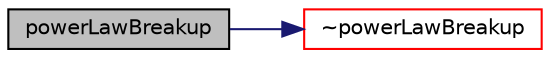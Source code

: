 digraph "powerLawBreakup"
{
  bgcolor="transparent";
  edge [fontname="Helvetica",fontsize="10",labelfontname="Helvetica",labelfontsize="10"];
  node [fontname="Helvetica",fontsize="10",shape=record];
  rankdir="LR";
  Node1 [label="powerLawBreakup",height=0.2,width=0.4,color="black", fillcolor="grey75", style="filled", fontcolor="black"];
  Node1 -> Node2 [color="midnightblue",fontsize="10",style="solid",fontname="Helvetica"];
  Node2 [label="~powerLawBreakup",height=0.2,width=0.4,color="red",URL="$a00056.html#acfdcf8ac936fab910b034c20837198f6",tooltip="Destructor. "];
}
